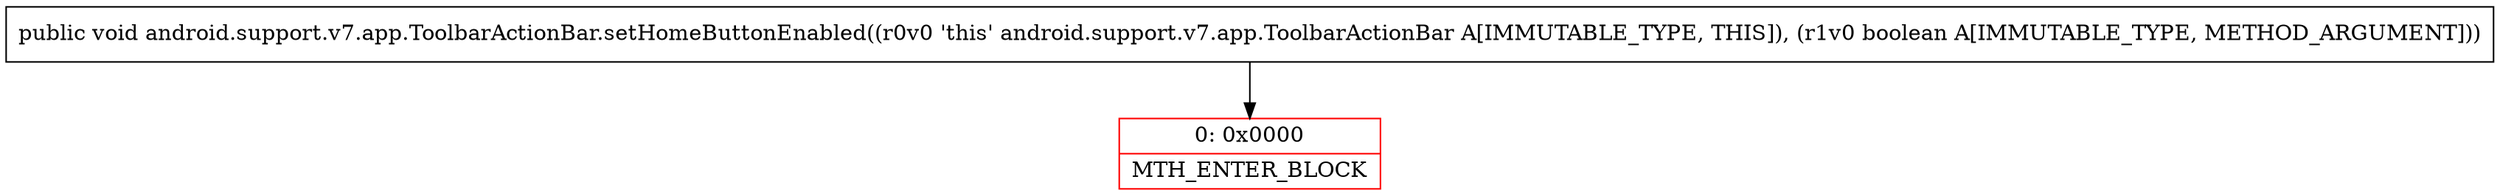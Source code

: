 digraph "CFG forandroid.support.v7.app.ToolbarActionBar.setHomeButtonEnabled(Z)V" {
subgraph cluster_Region_2000936352 {
label = "R(0)";
node [shape=record,color=blue];
}
Node_0 [shape=record,color=red,label="{0\:\ 0x0000|MTH_ENTER_BLOCK\l}"];
MethodNode[shape=record,label="{public void android.support.v7.app.ToolbarActionBar.setHomeButtonEnabled((r0v0 'this' android.support.v7.app.ToolbarActionBar A[IMMUTABLE_TYPE, THIS]), (r1v0 boolean A[IMMUTABLE_TYPE, METHOD_ARGUMENT])) }"];
MethodNode -> Node_0;
}

